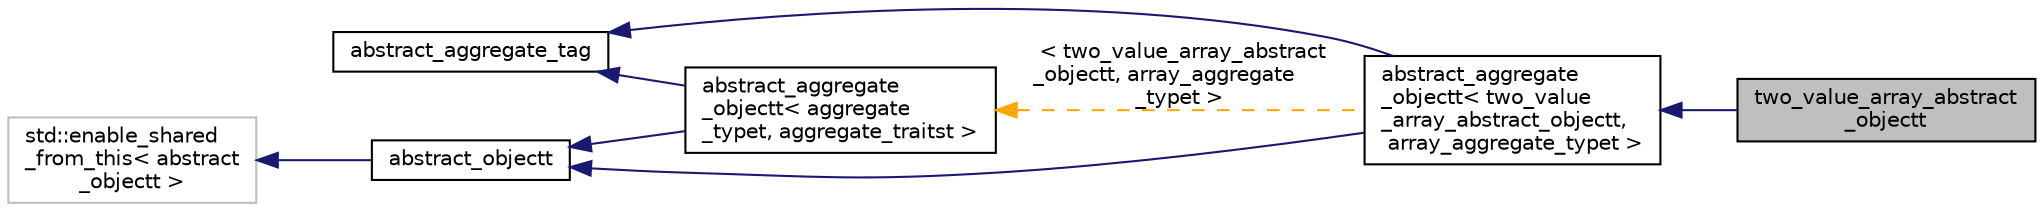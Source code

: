 digraph "two_value_array_abstract_objectt"
{
 // LATEX_PDF_SIZE
  bgcolor="transparent";
  edge [fontname="Helvetica",fontsize="10",labelfontname="Helvetica",labelfontsize="10"];
  node [fontname="Helvetica",fontsize="10",shape=record];
  rankdir="LR";
  Node1 [label="two_value_array_abstract\l_objectt",height=0.2,width=0.4,color="black", fillcolor="grey75", style="filled", fontcolor="black",tooltip=" "];
  Node2 -> Node1 [dir="back",color="midnightblue",fontsize="10",style="solid",fontname="Helvetica"];
  Node2 [label="abstract_aggregate\l_objectt\< two_value\l_array_abstract_objectt,\l array_aggregate_typet \>",height=0.2,width=0.4,color="black",URL="$classabstract__aggregate__objectt.html",tooltip=" "];
  Node3 -> Node2 [dir="back",color="midnightblue",fontsize="10",style="solid",fontname="Helvetica"];
  Node3 [label="abstract_objectt",height=0.2,width=0.4,color="black",URL="$classabstract__objectt.html",tooltip=" "];
  Node4 -> Node3 [dir="back",color="midnightblue",fontsize="10",style="solid",fontname="Helvetica"];
  Node4 [label="std::enable_shared\l_from_this\< abstract\l_objectt \>",height=0.2,width=0.4,color="grey75",tooltip=" "];
  Node5 -> Node2 [dir="back",color="midnightblue",fontsize="10",style="solid",fontname="Helvetica"];
  Node5 [label="abstract_aggregate_tag",height=0.2,width=0.4,color="black",URL="$classabstract__aggregate__tag.html",tooltip=" "];
  Node6 -> Node2 [dir="back",color="orange",fontsize="10",style="dashed",label=" \< two_value_array_abstract\l_objectt, array_aggregate\l_typet \>" ,fontname="Helvetica"];
  Node6 [label="abstract_aggregate\l_objectt\< aggregate\l_typet, aggregate_traitst \>",height=0.2,width=0.4,color="black",URL="$classabstract__aggregate__objectt.html",tooltip=" "];
  Node3 -> Node6 [dir="back",color="midnightblue",fontsize="10",style="solid",fontname="Helvetica"];
  Node5 -> Node6 [dir="back",color="midnightblue",fontsize="10",style="solid",fontname="Helvetica"];
}
